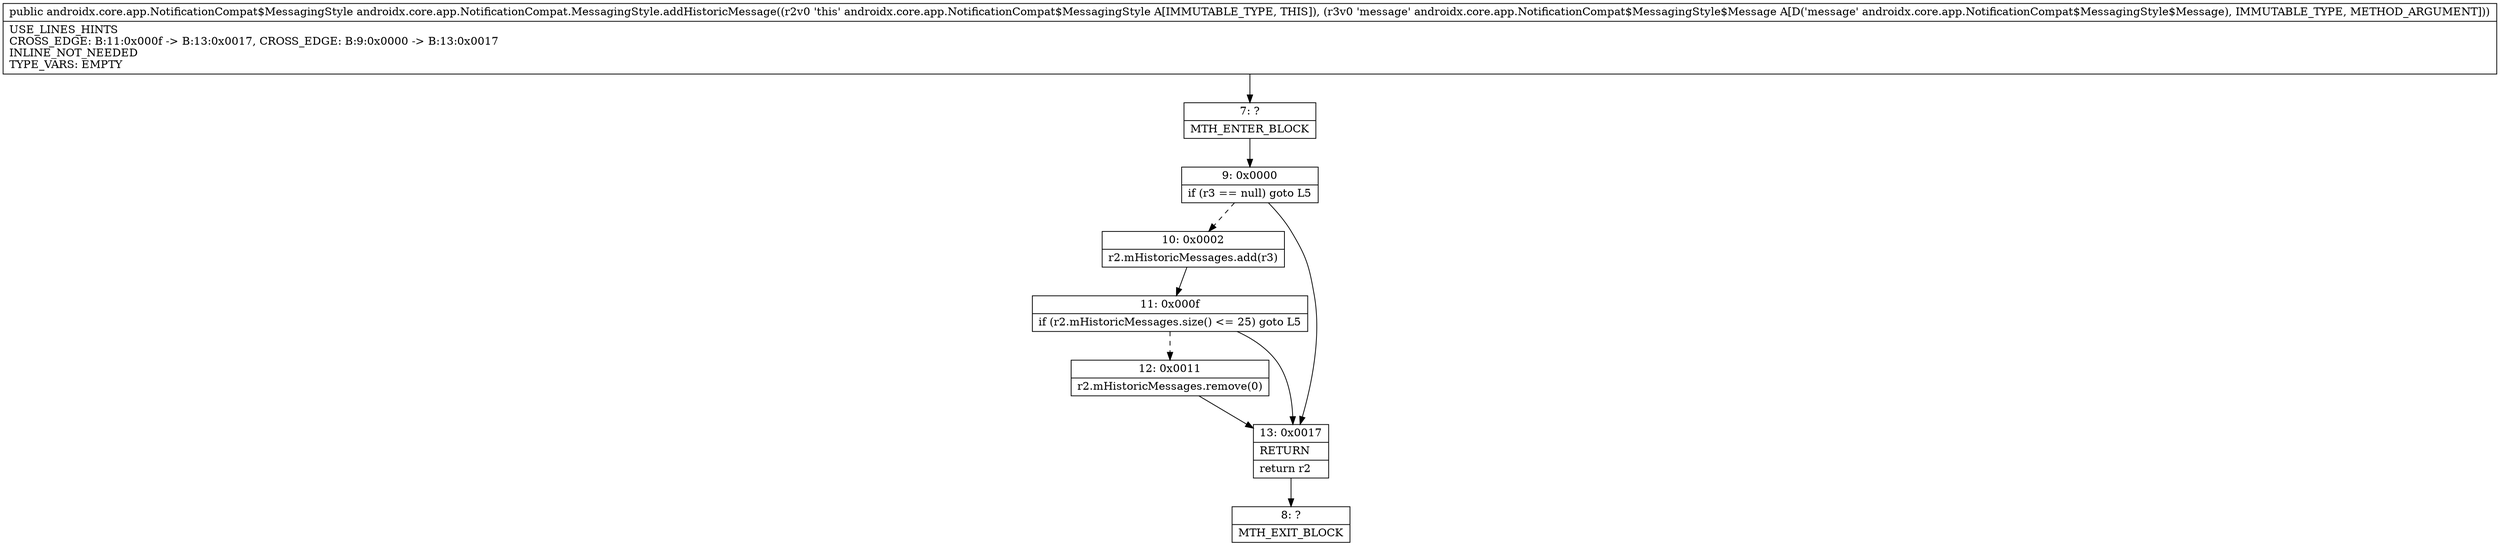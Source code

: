 digraph "CFG forandroidx.core.app.NotificationCompat.MessagingStyle.addHistoricMessage(Landroidx\/core\/app\/NotificationCompat$MessagingStyle$Message;)Landroidx\/core\/app\/NotificationCompat$MessagingStyle;" {
Node_7 [shape=record,label="{7\:\ ?|MTH_ENTER_BLOCK\l}"];
Node_9 [shape=record,label="{9\:\ 0x0000|if (r3 == null) goto L5\l}"];
Node_10 [shape=record,label="{10\:\ 0x0002|r2.mHistoricMessages.add(r3)\l}"];
Node_11 [shape=record,label="{11\:\ 0x000f|if (r2.mHistoricMessages.size() \<= 25) goto L5\l}"];
Node_12 [shape=record,label="{12\:\ 0x0011|r2.mHistoricMessages.remove(0)\l}"];
Node_13 [shape=record,label="{13\:\ 0x0017|RETURN\l|return r2\l}"];
Node_8 [shape=record,label="{8\:\ ?|MTH_EXIT_BLOCK\l}"];
MethodNode[shape=record,label="{public androidx.core.app.NotificationCompat$MessagingStyle androidx.core.app.NotificationCompat.MessagingStyle.addHistoricMessage((r2v0 'this' androidx.core.app.NotificationCompat$MessagingStyle A[IMMUTABLE_TYPE, THIS]), (r3v0 'message' androidx.core.app.NotificationCompat$MessagingStyle$Message A[D('message' androidx.core.app.NotificationCompat$MessagingStyle$Message), IMMUTABLE_TYPE, METHOD_ARGUMENT]))  | USE_LINES_HINTS\lCROSS_EDGE: B:11:0x000f \-\> B:13:0x0017, CROSS_EDGE: B:9:0x0000 \-\> B:13:0x0017\lINLINE_NOT_NEEDED\lTYPE_VARS: EMPTY\l}"];
MethodNode -> Node_7;Node_7 -> Node_9;
Node_9 -> Node_10[style=dashed];
Node_9 -> Node_13;
Node_10 -> Node_11;
Node_11 -> Node_12[style=dashed];
Node_11 -> Node_13;
Node_12 -> Node_13;
Node_13 -> Node_8;
}

